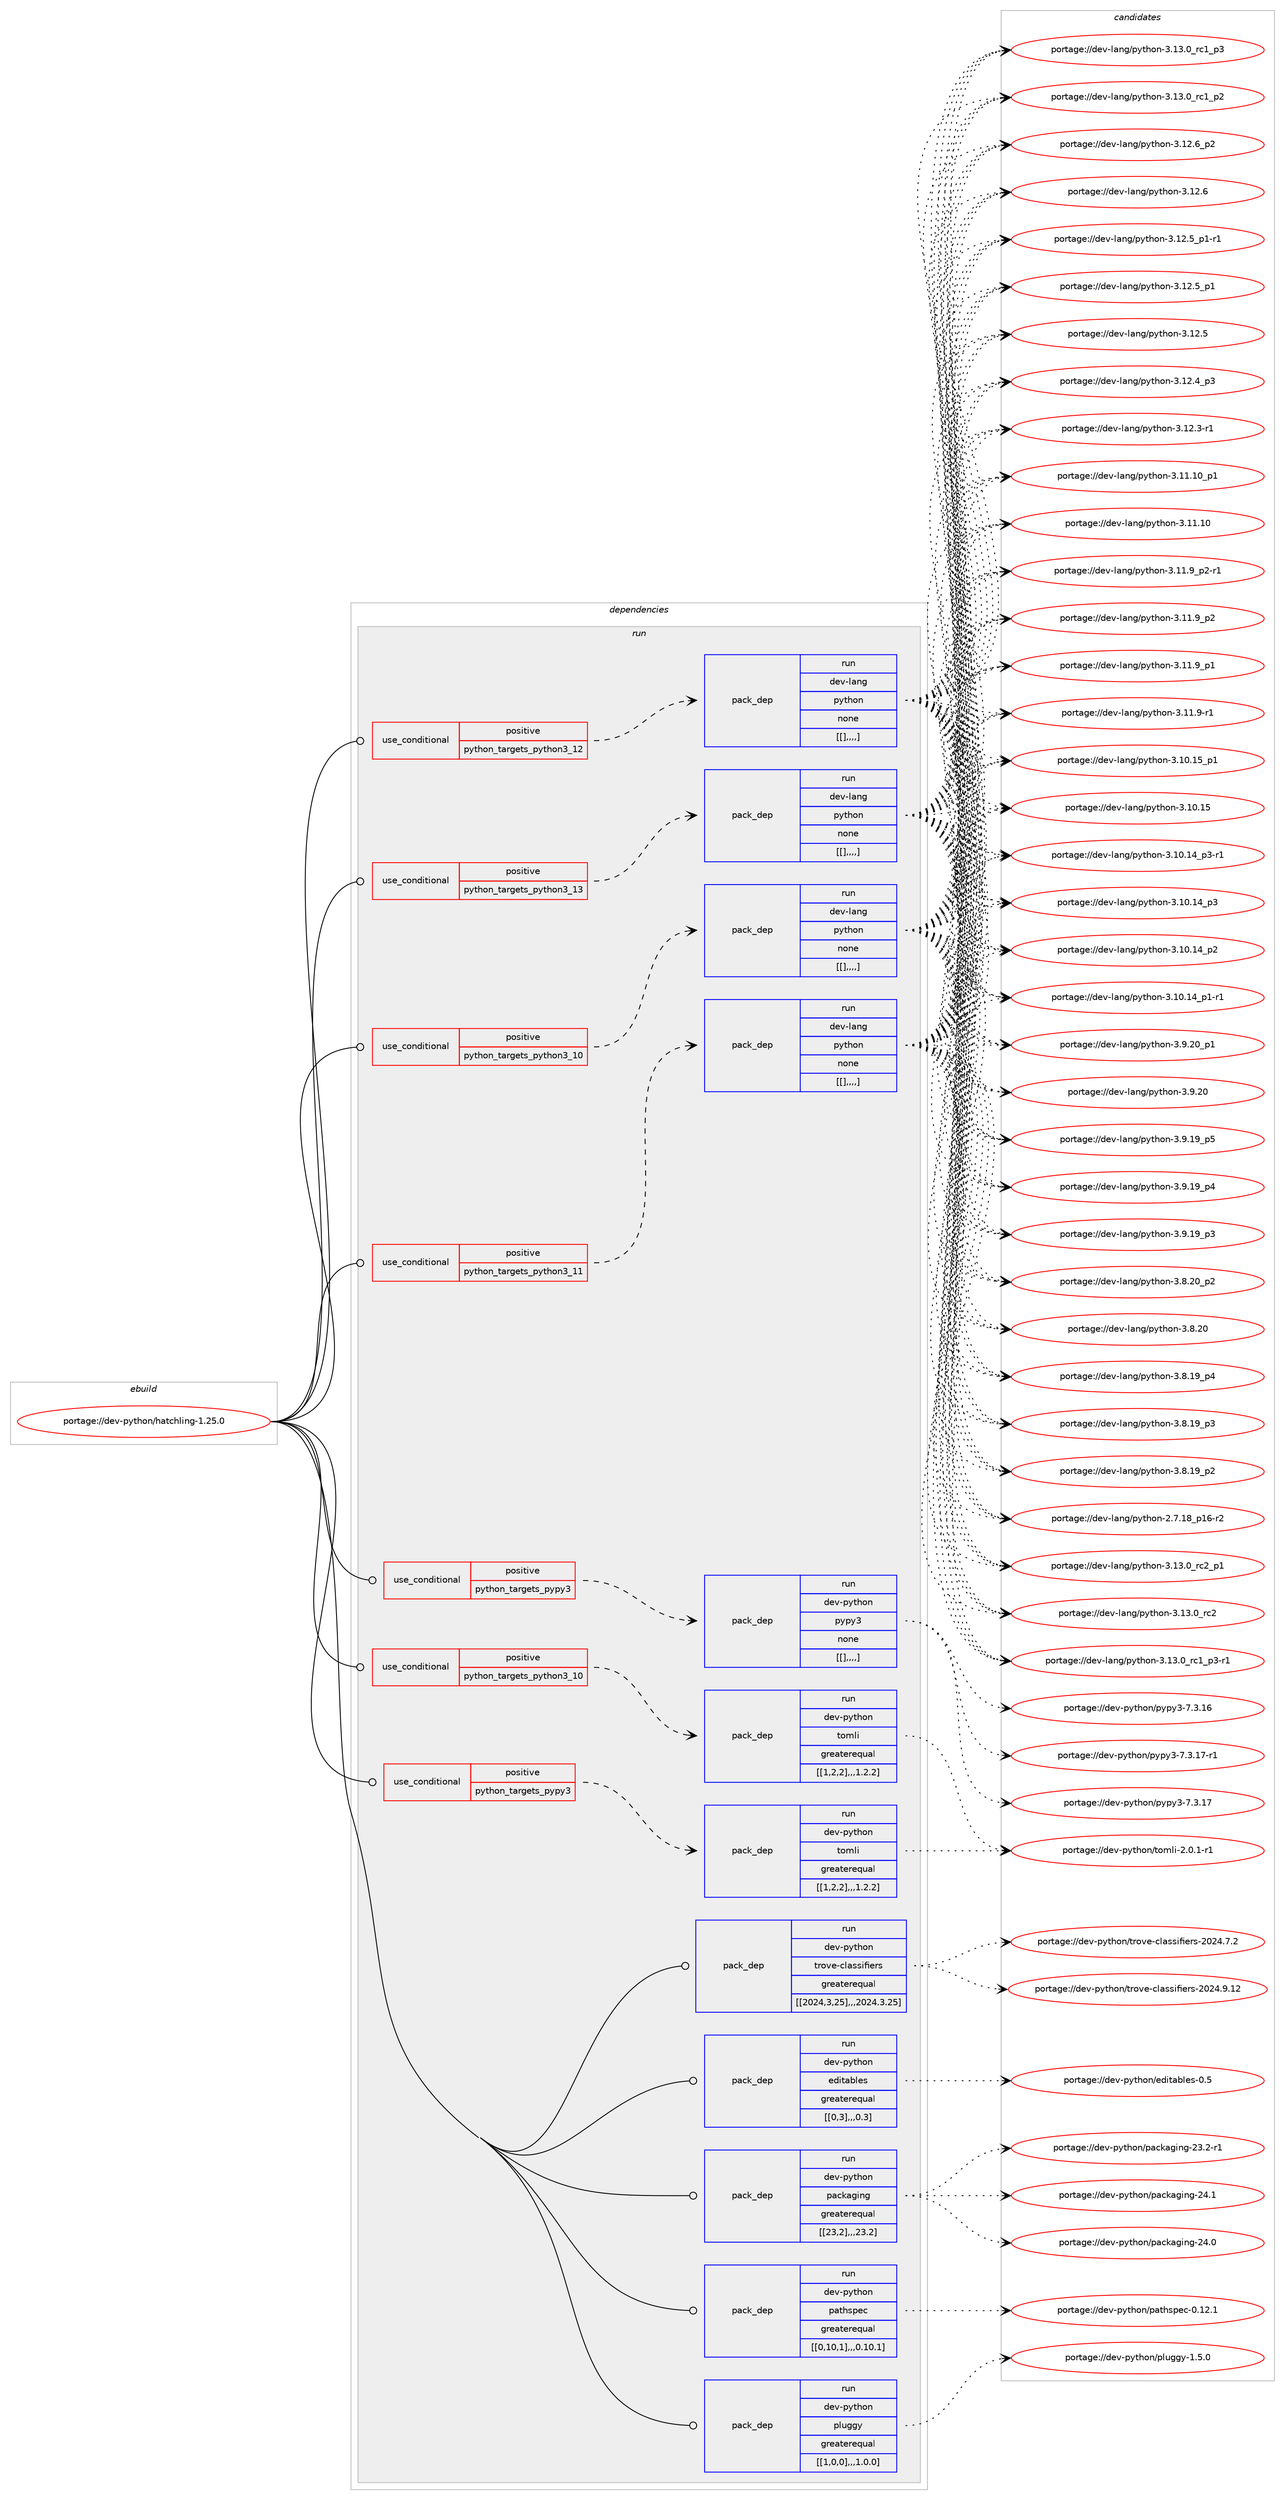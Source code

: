 digraph prolog {

# *************
# Graph options
# *************

newrank=true;
concentrate=true;
compound=true;
graph [rankdir=LR,fontname=Helvetica,fontsize=10,ranksep=1.5];#, ranksep=2.5, nodesep=0.2];
edge  [arrowhead=vee];
node  [fontname=Helvetica,fontsize=10];

# **********
# The ebuild
# **********

subgraph cluster_leftcol {
color=gray;
label=<<i>ebuild</i>>;
id [label="portage://dev-python/hatchling-1.25.0", color=red, width=4, href="../dev-python/hatchling-1.25.0.svg"];
}

# ****************
# The dependencies
# ****************

subgraph cluster_midcol {
color=gray;
label=<<i>dependencies</i>>;
subgraph cluster_compile {
fillcolor="#eeeeee";
style=filled;
label=<<i>compile</i>>;
}
subgraph cluster_compileandrun {
fillcolor="#eeeeee";
style=filled;
label=<<i>compile and run</i>>;
}
subgraph cluster_run {
fillcolor="#eeeeee";
style=filled;
label=<<i>run</i>>;
subgraph cond34421 {
dependency149281 [label=<<TABLE BORDER="0" CELLBORDER="1" CELLSPACING="0" CELLPADDING="4"><TR><TD ROWSPAN="3" CELLPADDING="10">use_conditional</TD></TR><TR><TD>positive</TD></TR><TR><TD>python_targets_pypy3</TD></TR></TABLE>>, shape=none, color=red];
subgraph pack113646 {
dependency149282 [label=<<TABLE BORDER="0" CELLBORDER="1" CELLSPACING="0" CELLPADDING="4" WIDTH="220"><TR><TD ROWSPAN="6" CELLPADDING="30">pack_dep</TD></TR><TR><TD WIDTH="110">run</TD></TR><TR><TD>dev-python</TD></TR><TR><TD>pypy3</TD></TR><TR><TD>none</TD></TR><TR><TD>[[],,,,]</TD></TR></TABLE>>, shape=none, color=blue];
}
dependency149281:e -> dependency149282:w [weight=20,style="dashed",arrowhead="vee"];
}
id:e -> dependency149281:w [weight=20,style="solid",arrowhead="odot"];
subgraph cond34422 {
dependency149283 [label=<<TABLE BORDER="0" CELLBORDER="1" CELLSPACING="0" CELLPADDING="4"><TR><TD ROWSPAN="3" CELLPADDING="10">use_conditional</TD></TR><TR><TD>positive</TD></TR><TR><TD>python_targets_pypy3</TD></TR></TABLE>>, shape=none, color=red];
subgraph pack113647 {
dependency149284 [label=<<TABLE BORDER="0" CELLBORDER="1" CELLSPACING="0" CELLPADDING="4" WIDTH="220"><TR><TD ROWSPAN="6" CELLPADDING="30">pack_dep</TD></TR><TR><TD WIDTH="110">run</TD></TR><TR><TD>dev-python</TD></TR><TR><TD>tomli</TD></TR><TR><TD>greaterequal</TD></TR><TR><TD>[[1,2,2],,,1.2.2]</TD></TR></TABLE>>, shape=none, color=blue];
}
dependency149283:e -> dependency149284:w [weight=20,style="dashed",arrowhead="vee"];
}
id:e -> dependency149283:w [weight=20,style="solid",arrowhead="odot"];
subgraph cond34423 {
dependency149285 [label=<<TABLE BORDER="0" CELLBORDER="1" CELLSPACING="0" CELLPADDING="4"><TR><TD ROWSPAN="3" CELLPADDING="10">use_conditional</TD></TR><TR><TD>positive</TD></TR><TR><TD>python_targets_python3_10</TD></TR></TABLE>>, shape=none, color=red];
subgraph pack113648 {
dependency149286 [label=<<TABLE BORDER="0" CELLBORDER="1" CELLSPACING="0" CELLPADDING="4" WIDTH="220"><TR><TD ROWSPAN="6" CELLPADDING="30">pack_dep</TD></TR><TR><TD WIDTH="110">run</TD></TR><TR><TD>dev-lang</TD></TR><TR><TD>python</TD></TR><TR><TD>none</TD></TR><TR><TD>[[],,,,]</TD></TR></TABLE>>, shape=none, color=blue];
}
dependency149285:e -> dependency149286:w [weight=20,style="dashed",arrowhead="vee"];
}
id:e -> dependency149285:w [weight=20,style="solid",arrowhead="odot"];
subgraph cond34424 {
dependency149287 [label=<<TABLE BORDER="0" CELLBORDER="1" CELLSPACING="0" CELLPADDING="4"><TR><TD ROWSPAN="3" CELLPADDING="10">use_conditional</TD></TR><TR><TD>positive</TD></TR><TR><TD>python_targets_python3_10</TD></TR></TABLE>>, shape=none, color=red];
subgraph pack113649 {
dependency149288 [label=<<TABLE BORDER="0" CELLBORDER="1" CELLSPACING="0" CELLPADDING="4" WIDTH="220"><TR><TD ROWSPAN="6" CELLPADDING="30">pack_dep</TD></TR><TR><TD WIDTH="110">run</TD></TR><TR><TD>dev-python</TD></TR><TR><TD>tomli</TD></TR><TR><TD>greaterequal</TD></TR><TR><TD>[[1,2,2],,,1.2.2]</TD></TR></TABLE>>, shape=none, color=blue];
}
dependency149287:e -> dependency149288:w [weight=20,style="dashed",arrowhead="vee"];
}
id:e -> dependency149287:w [weight=20,style="solid",arrowhead="odot"];
subgraph cond34425 {
dependency149289 [label=<<TABLE BORDER="0" CELLBORDER="1" CELLSPACING="0" CELLPADDING="4"><TR><TD ROWSPAN="3" CELLPADDING="10">use_conditional</TD></TR><TR><TD>positive</TD></TR><TR><TD>python_targets_python3_11</TD></TR></TABLE>>, shape=none, color=red];
subgraph pack113650 {
dependency149290 [label=<<TABLE BORDER="0" CELLBORDER="1" CELLSPACING="0" CELLPADDING="4" WIDTH="220"><TR><TD ROWSPAN="6" CELLPADDING="30">pack_dep</TD></TR><TR><TD WIDTH="110">run</TD></TR><TR><TD>dev-lang</TD></TR><TR><TD>python</TD></TR><TR><TD>none</TD></TR><TR><TD>[[],,,,]</TD></TR></TABLE>>, shape=none, color=blue];
}
dependency149289:e -> dependency149290:w [weight=20,style="dashed",arrowhead="vee"];
}
id:e -> dependency149289:w [weight=20,style="solid",arrowhead="odot"];
subgraph cond34426 {
dependency149291 [label=<<TABLE BORDER="0" CELLBORDER="1" CELLSPACING="0" CELLPADDING="4"><TR><TD ROWSPAN="3" CELLPADDING="10">use_conditional</TD></TR><TR><TD>positive</TD></TR><TR><TD>python_targets_python3_12</TD></TR></TABLE>>, shape=none, color=red];
subgraph pack113651 {
dependency149292 [label=<<TABLE BORDER="0" CELLBORDER="1" CELLSPACING="0" CELLPADDING="4" WIDTH="220"><TR><TD ROWSPAN="6" CELLPADDING="30">pack_dep</TD></TR><TR><TD WIDTH="110">run</TD></TR><TR><TD>dev-lang</TD></TR><TR><TD>python</TD></TR><TR><TD>none</TD></TR><TR><TD>[[],,,,]</TD></TR></TABLE>>, shape=none, color=blue];
}
dependency149291:e -> dependency149292:w [weight=20,style="dashed",arrowhead="vee"];
}
id:e -> dependency149291:w [weight=20,style="solid",arrowhead="odot"];
subgraph cond34427 {
dependency149293 [label=<<TABLE BORDER="0" CELLBORDER="1" CELLSPACING="0" CELLPADDING="4"><TR><TD ROWSPAN="3" CELLPADDING="10">use_conditional</TD></TR><TR><TD>positive</TD></TR><TR><TD>python_targets_python3_13</TD></TR></TABLE>>, shape=none, color=red];
subgraph pack113652 {
dependency149294 [label=<<TABLE BORDER="0" CELLBORDER="1" CELLSPACING="0" CELLPADDING="4" WIDTH="220"><TR><TD ROWSPAN="6" CELLPADDING="30">pack_dep</TD></TR><TR><TD WIDTH="110">run</TD></TR><TR><TD>dev-lang</TD></TR><TR><TD>python</TD></TR><TR><TD>none</TD></TR><TR><TD>[[],,,,]</TD></TR></TABLE>>, shape=none, color=blue];
}
dependency149293:e -> dependency149294:w [weight=20,style="dashed",arrowhead="vee"];
}
id:e -> dependency149293:w [weight=20,style="solid",arrowhead="odot"];
subgraph pack113653 {
dependency149295 [label=<<TABLE BORDER="0" CELLBORDER="1" CELLSPACING="0" CELLPADDING="4" WIDTH="220"><TR><TD ROWSPAN="6" CELLPADDING="30">pack_dep</TD></TR><TR><TD WIDTH="110">run</TD></TR><TR><TD>dev-python</TD></TR><TR><TD>editables</TD></TR><TR><TD>greaterequal</TD></TR><TR><TD>[[0,3],,,0.3]</TD></TR></TABLE>>, shape=none, color=blue];
}
id:e -> dependency149295:w [weight=20,style="solid",arrowhead="odot"];
subgraph pack113654 {
dependency149296 [label=<<TABLE BORDER="0" CELLBORDER="1" CELLSPACING="0" CELLPADDING="4" WIDTH="220"><TR><TD ROWSPAN="6" CELLPADDING="30">pack_dep</TD></TR><TR><TD WIDTH="110">run</TD></TR><TR><TD>dev-python</TD></TR><TR><TD>packaging</TD></TR><TR><TD>greaterequal</TD></TR><TR><TD>[[23,2],,,23.2]</TD></TR></TABLE>>, shape=none, color=blue];
}
id:e -> dependency149296:w [weight=20,style="solid",arrowhead="odot"];
subgraph pack113655 {
dependency149297 [label=<<TABLE BORDER="0" CELLBORDER="1" CELLSPACING="0" CELLPADDING="4" WIDTH="220"><TR><TD ROWSPAN="6" CELLPADDING="30">pack_dep</TD></TR><TR><TD WIDTH="110">run</TD></TR><TR><TD>dev-python</TD></TR><TR><TD>pathspec</TD></TR><TR><TD>greaterequal</TD></TR><TR><TD>[[0,10,1],,,0.10.1]</TD></TR></TABLE>>, shape=none, color=blue];
}
id:e -> dependency149297:w [weight=20,style="solid",arrowhead="odot"];
subgraph pack113656 {
dependency149298 [label=<<TABLE BORDER="0" CELLBORDER="1" CELLSPACING="0" CELLPADDING="4" WIDTH="220"><TR><TD ROWSPAN="6" CELLPADDING="30">pack_dep</TD></TR><TR><TD WIDTH="110">run</TD></TR><TR><TD>dev-python</TD></TR><TR><TD>pluggy</TD></TR><TR><TD>greaterequal</TD></TR><TR><TD>[[1,0,0],,,1.0.0]</TD></TR></TABLE>>, shape=none, color=blue];
}
id:e -> dependency149298:w [weight=20,style="solid",arrowhead="odot"];
subgraph pack113657 {
dependency149299 [label=<<TABLE BORDER="0" CELLBORDER="1" CELLSPACING="0" CELLPADDING="4" WIDTH="220"><TR><TD ROWSPAN="6" CELLPADDING="30">pack_dep</TD></TR><TR><TD WIDTH="110">run</TD></TR><TR><TD>dev-python</TD></TR><TR><TD>trove-classifiers</TD></TR><TR><TD>greaterequal</TD></TR><TR><TD>[[2024,3,25],,,2024.3.25]</TD></TR></TABLE>>, shape=none, color=blue];
}
id:e -> dependency149299:w [weight=20,style="solid",arrowhead="odot"];
}
}

# **************
# The candidates
# **************

subgraph cluster_choices {
rank=same;
color=gray;
label=<<i>candidates</i>>;

subgraph choice113646 {
color=black;
nodesep=1;
choice100101118451121211161041111104711212111212151455546514649554511449 [label="portage://dev-python/pypy3-7.3.17-r1", color=red, width=4,href="../dev-python/pypy3-7.3.17-r1.svg"];
choice10010111845112121116104111110471121211121215145554651464955 [label="portage://dev-python/pypy3-7.3.17", color=red, width=4,href="../dev-python/pypy3-7.3.17.svg"];
choice10010111845112121116104111110471121211121215145554651464954 [label="portage://dev-python/pypy3-7.3.16", color=red, width=4,href="../dev-python/pypy3-7.3.16.svg"];
dependency149282:e -> choice100101118451121211161041111104711212111212151455546514649554511449:w [style=dotted,weight="100"];
dependency149282:e -> choice10010111845112121116104111110471121211121215145554651464955:w [style=dotted,weight="100"];
dependency149282:e -> choice10010111845112121116104111110471121211121215145554651464954:w [style=dotted,weight="100"];
}
subgraph choice113647 {
color=black;
nodesep=1;
choice10010111845112121116104111110471161111091081054550464846494511449 [label="portage://dev-python/tomli-2.0.1-r1", color=red, width=4,href="../dev-python/tomli-2.0.1-r1.svg"];
dependency149284:e -> choice10010111845112121116104111110471161111091081054550464846494511449:w [style=dotted,weight="100"];
}
subgraph choice113648 {
color=black;
nodesep=1;
choice100101118451089711010347112121116104111110455146495146489511499509511249 [label="portage://dev-lang/python-3.13.0_rc2_p1", color=red, width=4,href="../dev-lang/python-3.13.0_rc2_p1.svg"];
choice10010111845108971101034711212111610411111045514649514648951149950 [label="portage://dev-lang/python-3.13.0_rc2", color=red, width=4,href="../dev-lang/python-3.13.0_rc2.svg"];
choice1001011184510897110103471121211161041111104551464951464895114994995112514511449 [label="portage://dev-lang/python-3.13.0_rc1_p3-r1", color=red, width=4,href="../dev-lang/python-3.13.0_rc1_p3-r1.svg"];
choice100101118451089711010347112121116104111110455146495146489511499499511251 [label="portage://dev-lang/python-3.13.0_rc1_p3", color=red, width=4,href="../dev-lang/python-3.13.0_rc1_p3.svg"];
choice100101118451089711010347112121116104111110455146495146489511499499511250 [label="portage://dev-lang/python-3.13.0_rc1_p2", color=red, width=4,href="../dev-lang/python-3.13.0_rc1_p2.svg"];
choice100101118451089711010347112121116104111110455146495046549511250 [label="portage://dev-lang/python-3.12.6_p2", color=red, width=4,href="../dev-lang/python-3.12.6_p2.svg"];
choice10010111845108971101034711212111610411111045514649504654 [label="portage://dev-lang/python-3.12.6", color=red, width=4,href="../dev-lang/python-3.12.6.svg"];
choice1001011184510897110103471121211161041111104551464950465395112494511449 [label="portage://dev-lang/python-3.12.5_p1-r1", color=red, width=4,href="../dev-lang/python-3.12.5_p1-r1.svg"];
choice100101118451089711010347112121116104111110455146495046539511249 [label="portage://dev-lang/python-3.12.5_p1", color=red, width=4,href="../dev-lang/python-3.12.5_p1.svg"];
choice10010111845108971101034711212111610411111045514649504653 [label="portage://dev-lang/python-3.12.5", color=red, width=4,href="../dev-lang/python-3.12.5.svg"];
choice100101118451089711010347112121116104111110455146495046529511251 [label="portage://dev-lang/python-3.12.4_p3", color=red, width=4,href="../dev-lang/python-3.12.4_p3.svg"];
choice100101118451089711010347112121116104111110455146495046514511449 [label="portage://dev-lang/python-3.12.3-r1", color=red, width=4,href="../dev-lang/python-3.12.3-r1.svg"];
choice10010111845108971101034711212111610411111045514649494649489511249 [label="portage://dev-lang/python-3.11.10_p1", color=red, width=4,href="../dev-lang/python-3.11.10_p1.svg"];
choice1001011184510897110103471121211161041111104551464949464948 [label="portage://dev-lang/python-3.11.10", color=red, width=4,href="../dev-lang/python-3.11.10.svg"];
choice1001011184510897110103471121211161041111104551464949465795112504511449 [label="portage://dev-lang/python-3.11.9_p2-r1", color=red, width=4,href="../dev-lang/python-3.11.9_p2-r1.svg"];
choice100101118451089711010347112121116104111110455146494946579511250 [label="portage://dev-lang/python-3.11.9_p2", color=red, width=4,href="../dev-lang/python-3.11.9_p2.svg"];
choice100101118451089711010347112121116104111110455146494946579511249 [label="portage://dev-lang/python-3.11.9_p1", color=red, width=4,href="../dev-lang/python-3.11.9_p1.svg"];
choice100101118451089711010347112121116104111110455146494946574511449 [label="portage://dev-lang/python-3.11.9-r1", color=red, width=4,href="../dev-lang/python-3.11.9-r1.svg"];
choice10010111845108971101034711212111610411111045514649484649539511249 [label="portage://dev-lang/python-3.10.15_p1", color=red, width=4,href="../dev-lang/python-3.10.15_p1.svg"];
choice1001011184510897110103471121211161041111104551464948464953 [label="portage://dev-lang/python-3.10.15", color=red, width=4,href="../dev-lang/python-3.10.15.svg"];
choice100101118451089711010347112121116104111110455146494846495295112514511449 [label="portage://dev-lang/python-3.10.14_p3-r1", color=red, width=4,href="../dev-lang/python-3.10.14_p3-r1.svg"];
choice10010111845108971101034711212111610411111045514649484649529511251 [label="portage://dev-lang/python-3.10.14_p3", color=red, width=4,href="../dev-lang/python-3.10.14_p3.svg"];
choice10010111845108971101034711212111610411111045514649484649529511250 [label="portage://dev-lang/python-3.10.14_p2", color=red, width=4,href="../dev-lang/python-3.10.14_p2.svg"];
choice100101118451089711010347112121116104111110455146494846495295112494511449 [label="portage://dev-lang/python-3.10.14_p1-r1", color=red, width=4,href="../dev-lang/python-3.10.14_p1-r1.svg"];
choice100101118451089711010347112121116104111110455146574650489511249 [label="portage://dev-lang/python-3.9.20_p1", color=red, width=4,href="../dev-lang/python-3.9.20_p1.svg"];
choice10010111845108971101034711212111610411111045514657465048 [label="portage://dev-lang/python-3.9.20", color=red, width=4,href="../dev-lang/python-3.9.20.svg"];
choice100101118451089711010347112121116104111110455146574649579511253 [label="portage://dev-lang/python-3.9.19_p5", color=red, width=4,href="../dev-lang/python-3.9.19_p5.svg"];
choice100101118451089711010347112121116104111110455146574649579511252 [label="portage://dev-lang/python-3.9.19_p4", color=red, width=4,href="../dev-lang/python-3.9.19_p4.svg"];
choice100101118451089711010347112121116104111110455146574649579511251 [label="portage://dev-lang/python-3.9.19_p3", color=red, width=4,href="../dev-lang/python-3.9.19_p3.svg"];
choice100101118451089711010347112121116104111110455146564650489511250 [label="portage://dev-lang/python-3.8.20_p2", color=red, width=4,href="../dev-lang/python-3.8.20_p2.svg"];
choice10010111845108971101034711212111610411111045514656465048 [label="portage://dev-lang/python-3.8.20", color=red, width=4,href="../dev-lang/python-3.8.20.svg"];
choice100101118451089711010347112121116104111110455146564649579511252 [label="portage://dev-lang/python-3.8.19_p4", color=red, width=4,href="../dev-lang/python-3.8.19_p4.svg"];
choice100101118451089711010347112121116104111110455146564649579511251 [label="portage://dev-lang/python-3.8.19_p3", color=red, width=4,href="../dev-lang/python-3.8.19_p3.svg"];
choice100101118451089711010347112121116104111110455146564649579511250 [label="portage://dev-lang/python-3.8.19_p2", color=red, width=4,href="../dev-lang/python-3.8.19_p2.svg"];
choice100101118451089711010347112121116104111110455046554649569511249544511450 [label="portage://dev-lang/python-2.7.18_p16-r2", color=red, width=4,href="../dev-lang/python-2.7.18_p16-r2.svg"];
dependency149286:e -> choice100101118451089711010347112121116104111110455146495146489511499509511249:w [style=dotted,weight="100"];
dependency149286:e -> choice10010111845108971101034711212111610411111045514649514648951149950:w [style=dotted,weight="100"];
dependency149286:e -> choice1001011184510897110103471121211161041111104551464951464895114994995112514511449:w [style=dotted,weight="100"];
dependency149286:e -> choice100101118451089711010347112121116104111110455146495146489511499499511251:w [style=dotted,weight="100"];
dependency149286:e -> choice100101118451089711010347112121116104111110455146495146489511499499511250:w [style=dotted,weight="100"];
dependency149286:e -> choice100101118451089711010347112121116104111110455146495046549511250:w [style=dotted,weight="100"];
dependency149286:e -> choice10010111845108971101034711212111610411111045514649504654:w [style=dotted,weight="100"];
dependency149286:e -> choice1001011184510897110103471121211161041111104551464950465395112494511449:w [style=dotted,weight="100"];
dependency149286:e -> choice100101118451089711010347112121116104111110455146495046539511249:w [style=dotted,weight="100"];
dependency149286:e -> choice10010111845108971101034711212111610411111045514649504653:w [style=dotted,weight="100"];
dependency149286:e -> choice100101118451089711010347112121116104111110455146495046529511251:w [style=dotted,weight="100"];
dependency149286:e -> choice100101118451089711010347112121116104111110455146495046514511449:w [style=dotted,weight="100"];
dependency149286:e -> choice10010111845108971101034711212111610411111045514649494649489511249:w [style=dotted,weight="100"];
dependency149286:e -> choice1001011184510897110103471121211161041111104551464949464948:w [style=dotted,weight="100"];
dependency149286:e -> choice1001011184510897110103471121211161041111104551464949465795112504511449:w [style=dotted,weight="100"];
dependency149286:e -> choice100101118451089711010347112121116104111110455146494946579511250:w [style=dotted,weight="100"];
dependency149286:e -> choice100101118451089711010347112121116104111110455146494946579511249:w [style=dotted,weight="100"];
dependency149286:e -> choice100101118451089711010347112121116104111110455146494946574511449:w [style=dotted,weight="100"];
dependency149286:e -> choice10010111845108971101034711212111610411111045514649484649539511249:w [style=dotted,weight="100"];
dependency149286:e -> choice1001011184510897110103471121211161041111104551464948464953:w [style=dotted,weight="100"];
dependency149286:e -> choice100101118451089711010347112121116104111110455146494846495295112514511449:w [style=dotted,weight="100"];
dependency149286:e -> choice10010111845108971101034711212111610411111045514649484649529511251:w [style=dotted,weight="100"];
dependency149286:e -> choice10010111845108971101034711212111610411111045514649484649529511250:w [style=dotted,weight="100"];
dependency149286:e -> choice100101118451089711010347112121116104111110455146494846495295112494511449:w [style=dotted,weight="100"];
dependency149286:e -> choice100101118451089711010347112121116104111110455146574650489511249:w [style=dotted,weight="100"];
dependency149286:e -> choice10010111845108971101034711212111610411111045514657465048:w [style=dotted,weight="100"];
dependency149286:e -> choice100101118451089711010347112121116104111110455146574649579511253:w [style=dotted,weight="100"];
dependency149286:e -> choice100101118451089711010347112121116104111110455146574649579511252:w [style=dotted,weight="100"];
dependency149286:e -> choice100101118451089711010347112121116104111110455146574649579511251:w [style=dotted,weight="100"];
dependency149286:e -> choice100101118451089711010347112121116104111110455146564650489511250:w [style=dotted,weight="100"];
dependency149286:e -> choice10010111845108971101034711212111610411111045514656465048:w [style=dotted,weight="100"];
dependency149286:e -> choice100101118451089711010347112121116104111110455146564649579511252:w [style=dotted,weight="100"];
dependency149286:e -> choice100101118451089711010347112121116104111110455146564649579511251:w [style=dotted,weight="100"];
dependency149286:e -> choice100101118451089711010347112121116104111110455146564649579511250:w [style=dotted,weight="100"];
dependency149286:e -> choice100101118451089711010347112121116104111110455046554649569511249544511450:w [style=dotted,weight="100"];
}
subgraph choice113649 {
color=black;
nodesep=1;
choice10010111845112121116104111110471161111091081054550464846494511449 [label="portage://dev-python/tomli-2.0.1-r1", color=red, width=4,href="../dev-python/tomli-2.0.1-r1.svg"];
dependency149288:e -> choice10010111845112121116104111110471161111091081054550464846494511449:w [style=dotted,weight="100"];
}
subgraph choice113650 {
color=black;
nodesep=1;
choice100101118451089711010347112121116104111110455146495146489511499509511249 [label="portage://dev-lang/python-3.13.0_rc2_p1", color=red, width=4,href="../dev-lang/python-3.13.0_rc2_p1.svg"];
choice10010111845108971101034711212111610411111045514649514648951149950 [label="portage://dev-lang/python-3.13.0_rc2", color=red, width=4,href="../dev-lang/python-3.13.0_rc2.svg"];
choice1001011184510897110103471121211161041111104551464951464895114994995112514511449 [label="portage://dev-lang/python-3.13.0_rc1_p3-r1", color=red, width=4,href="../dev-lang/python-3.13.0_rc1_p3-r1.svg"];
choice100101118451089711010347112121116104111110455146495146489511499499511251 [label="portage://dev-lang/python-3.13.0_rc1_p3", color=red, width=4,href="../dev-lang/python-3.13.0_rc1_p3.svg"];
choice100101118451089711010347112121116104111110455146495146489511499499511250 [label="portage://dev-lang/python-3.13.0_rc1_p2", color=red, width=4,href="../dev-lang/python-3.13.0_rc1_p2.svg"];
choice100101118451089711010347112121116104111110455146495046549511250 [label="portage://dev-lang/python-3.12.6_p2", color=red, width=4,href="../dev-lang/python-3.12.6_p2.svg"];
choice10010111845108971101034711212111610411111045514649504654 [label="portage://dev-lang/python-3.12.6", color=red, width=4,href="../dev-lang/python-3.12.6.svg"];
choice1001011184510897110103471121211161041111104551464950465395112494511449 [label="portage://dev-lang/python-3.12.5_p1-r1", color=red, width=4,href="../dev-lang/python-3.12.5_p1-r1.svg"];
choice100101118451089711010347112121116104111110455146495046539511249 [label="portage://dev-lang/python-3.12.5_p1", color=red, width=4,href="../dev-lang/python-3.12.5_p1.svg"];
choice10010111845108971101034711212111610411111045514649504653 [label="portage://dev-lang/python-3.12.5", color=red, width=4,href="../dev-lang/python-3.12.5.svg"];
choice100101118451089711010347112121116104111110455146495046529511251 [label="portage://dev-lang/python-3.12.4_p3", color=red, width=4,href="../dev-lang/python-3.12.4_p3.svg"];
choice100101118451089711010347112121116104111110455146495046514511449 [label="portage://dev-lang/python-3.12.3-r1", color=red, width=4,href="../dev-lang/python-3.12.3-r1.svg"];
choice10010111845108971101034711212111610411111045514649494649489511249 [label="portage://dev-lang/python-3.11.10_p1", color=red, width=4,href="../dev-lang/python-3.11.10_p1.svg"];
choice1001011184510897110103471121211161041111104551464949464948 [label="portage://dev-lang/python-3.11.10", color=red, width=4,href="../dev-lang/python-3.11.10.svg"];
choice1001011184510897110103471121211161041111104551464949465795112504511449 [label="portage://dev-lang/python-3.11.9_p2-r1", color=red, width=4,href="../dev-lang/python-3.11.9_p2-r1.svg"];
choice100101118451089711010347112121116104111110455146494946579511250 [label="portage://dev-lang/python-3.11.9_p2", color=red, width=4,href="../dev-lang/python-3.11.9_p2.svg"];
choice100101118451089711010347112121116104111110455146494946579511249 [label="portage://dev-lang/python-3.11.9_p1", color=red, width=4,href="../dev-lang/python-3.11.9_p1.svg"];
choice100101118451089711010347112121116104111110455146494946574511449 [label="portage://dev-lang/python-3.11.9-r1", color=red, width=4,href="../dev-lang/python-3.11.9-r1.svg"];
choice10010111845108971101034711212111610411111045514649484649539511249 [label="portage://dev-lang/python-3.10.15_p1", color=red, width=4,href="../dev-lang/python-3.10.15_p1.svg"];
choice1001011184510897110103471121211161041111104551464948464953 [label="portage://dev-lang/python-3.10.15", color=red, width=4,href="../dev-lang/python-3.10.15.svg"];
choice100101118451089711010347112121116104111110455146494846495295112514511449 [label="portage://dev-lang/python-3.10.14_p3-r1", color=red, width=4,href="../dev-lang/python-3.10.14_p3-r1.svg"];
choice10010111845108971101034711212111610411111045514649484649529511251 [label="portage://dev-lang/python-3.10.14_p3", color=red, width=4,href="../dev-lang/python-3.10.14_p3.svg"];
choice10010111845108971101034711212111610411111045514649484649529511250 [label="portage://dev-lang/python-3.10.14_p2", color=red, width=4,href="../dev-lang/python-3.10.14_p2.svg"];
choice100101118451089711010347112121116104111110455146494846495295112494511449 [label="portage://dev-lang/python-3.10.14_p1-r1", color=red, width=4,href="../dev-lang/python-3.10.14_p1-r1.svg"];
choice100101118451089711010347112121116104111110455146574650489511249 [label="portage://dev-lang/python-3.9.20_p1", color=red, width=4,href="../dev-lang/python-3.9.20_p1.svg"];
choice10010111845108971101034711212111610411111045514657465048 [label="portage://dev-lang/python-3.9.20", color=red, width=4,href="../dev-lang/python-3.9.20.svg"];
choice100101118451089711010347112121116104111110455146574649579511253 [label="portage://dev-lang/python-3.9.19_p5", color=red, width=4,href="../dev-lang/python-3.9.19_p5.svg"];
choice100101118451089711010347112121116104111110455146574649579511252 [label="portage://dev-lang/python-3.9.19_p4", color=red, width=4,href="../dev-lang/python-3.9.19_p4.svg"];
choice100101118451089711010347112121116104111110455146574649579511251 [label="portage://dev-lang/python-3.9.19_p3", color=red, width=4,href="../dev-lang/python-3.9.19_p3.svg"];
choice100101118451089711010347112121116104111110455146564650489511250 [label="portage://dev-lang/python-3.8.20_p2", color=red, width=4,href="../dev-lang/python-3.8.20_p2.svg"];
choice10010111845108971101034711212111610411111045514656465048 [label="portage://dev-lang/python-3.8.20", color=red, width=4,href="../dev-lang/python-3.8.20.svg"];
choice100101118451089711010347112121116104111110455146564649579511252 [label="portage://dev-lang/python-3.8.19_p4", color=red, width=4,href="../dev-lang/python-3.8.19_p4.svg"];
choice100101118451089711010347112121116104111110455146564649579511251 [label="portage://dev-lang/python-3.8.19_p3", color=red, width=4,href="../dev-lang/python-3.8.19_p3.svg"];
choice100101118451089711010347112121116104111110455146564649579511250 [label="portage://dev-lang/python-3.8.19_p2", color=red, width=4,href="../dev-lang/python-3.8.19_p2.svg"];
choice100101118451089711010347112121116104111110455046554649569511249544511450 [label="portage://dev-lang/python-2.7.18_p16-r2", color=red, width=4,href="../dev-lang/python-2.7.18_p16-r2.svg"];
dependency149290:e -> choice100101118451089711010347112121116104111110455146495146489511499509511249:w [style=dotted,weight="100"];
dependency149290:e -> choice10010111845108971101034711212111610411111045514649514648951149950:w [style=dotted,weight="100"];
dependency149290:e -> choice1001011184510897110103471121211161041111104551464951464895114994995112514511449:w [style=dotted,weight="100"];
dependency149290:e -> choice100101118451089711010347112121116104111110455146495146489511499499511251:w [style=dotted,weight="100"];
dependency149290:e -> choice100101118451089711010347112121116104111110455146495146489511499499511250:w [style=dotted,weight="100"];
dependency149290:e -> choice100101118451089711010347112121116104111110455146495046549511250:w [style=dotted,weight="100"];
dependency149290:e -> choice10010111845108971101034711212111610411111045514649504654:w [style=dotted,weight="100"];
dependency149290:e -> choice1001011184510897110103471121211161041111104551464950465395112494511449:w [style=dotted,weight="100"];
dependency149290:e -> choice100101118451089711010347112121116104111110455146495046539511249:w [style=dotted,weight="100"];
dependency149290:e -> choice10010111845108971101034711212111610411111045514649504653:w [style=dotted,weight="100"];
dependency149290:e -> choice100101118451089711010347112121116104111110455146495046529511251:w [style=dotted,weight="100"];
dependency149290:e -> choice100101118451089711010347112121116104111110455146495046514511449:w [style=dotted,weight="100"];
dependency149290:e -> choice10010111845108971101034711212111610411111045514649494649489511249:w [style=dotted,weight="100"];
dependency149290:e -> choice1001011184510897110103471121211161041111104551464949464948:w [style=dotted,weight="100"];
dependency149290:e -> choice1001011184510897110103471121211161041111104551464949465795112504511449:w [style=dotted,weight="100"];
dependency149290:e -> choice100101118451089711010347112121116104111110455146494946579511250:w [style=dotted,weight="100"];
dependency149290:e -> choice100101118451089711010347112121116104111110455146494946579511249:w [style=dotted,weight="100"];
dependency149290:e -> choice100101118451089711010347112121116104111110455146494946574511449:w [style=dotted,weight="100"];
dependency149290:e -> choice10010111845108971101034711212111610411111045514649484649539511249:w [style=dotted,weight="100"];
dependency149290:e -> choice1001011184510897110103471121211161041111104551464948464953:w [style=dotted,weight="100"];
dependency149290:e -> choice100101118451089711010347112121116104111110455146494846495295112514511449:w [style=dotted,weight="100"];
dependency149290:e -> choice10010111845108971101034711212111610411111045514649484649529511251:w [style=dotted,weight="100"];
dependency149290:e -> choice10010111845108971101034711212111610411111045514649484649529511250:w [style=dotted,weight="100"];
dependency149290:e -> choice100101118451089711010347112121116104111110455146494846495295112494511449:w [style=dotted,weight="100"];
dependency149290:e -> choice100101118451089711010347112121116104111110455146574650489511249:w [style=dotted,weight="100"];
dependency149290:e -> choice10010111845108971101034711212111610411111045514657465048:w [style=dotted,weight="100"];
dependency149290:e -> choice100101118451089711010347112121116104111110455146574649579511253:w [style=dotted,weight="100"];
dependency149290:e -> choice100101118451089711010347112121116104111110455146574649579511252:w [style=dotted,weight="100"];
dependency149290:e -> choice100101118451089711010347112121116104111110455146574649579511251:w [style=dotted,weight="100"];
dependency149290:e -> choice100101118451089711010347112121116104111110455146564650489511250:w [style=dotted,weight="100"];
dependency149290:e -> choice10010111845108971101034711212111610411111045514656465048:w [style=dotted,weight="100"];
dependency149290:e -> choice100101118451089711010347112121116104111110455146564649579511252:w [style=dotted,weight="100"];
dependency149290:e -> choice100101118451089711010347112121116104111110455146564649579511251:w [style=dotted,weight="100"];
dependency149290:e -> choice100101118451089711010347112121116104111110455146564649579511250:w [style=dotted,weight="100"];
dependency149290:e -> choice100101118451089711010347112121116104111110455046554649569511249544511450:w [style=dotted,weight="100"];
}
subgraph choice113651 {
color=black;
nodesep=1;
choice100101118451089711010347112121116104111110455146495146489511499509511249 [label="portage://dev-lang/python-3.13.0_rc2_p1", color=red, width=4,href="../dev-lang/python-3.13.0_rc2_p1.svg"];
choice10010111845108971101034711212111610411111045514649514648951149950 [label="portage://dev-lang/python-3.13.0_rc2", color=red, width=4,href="../dev-lang/python-3.13.0_rc2.svg"];
choice1001011184510897110103471121211161041111104551464951464895114994995112514511449 [label="portage://dev-lang/python-3.13.0_rc1_p3-r1", color=red, width=4,href="../dev-lang/python-3.13.0_rc1_p3-r1.svg"];
choice100101118451089711010347112121116104111110455146495146489511499499511251 [label="portage://dev-lang/python-3.13.0_rc1_p3", color=red, width=4,href="../dev-lang/python-3.13.0_rc1_p3.svg"];
choice100101118451089711010347112121116104111110455146495146489511499499511250 [label="portage://dev-lang/python-3.13.0_rc1_p2", color=red, width=4,href="../dev-lang/python-3.13.0_rc1_p2.svg"];
choice100101118451089711010347112121116104111110455146495046549511250 [label="portage://dev-lang/python-3.12.6_p2", color=red, width=4,href="../dev-lang/python-3.12.6_p2.svg"];
choice10010111845108971101034711212111610411111045514649504654 [label="portage://dev-lang/python-3.12.6", color=red, width=4,href="../dev-lang/python-3.12.6.svg"];
choice1001011184510897110103471121211161041111104551464950465395112494511449 [label="portage://dev-lang/python-3.12.5_p1-r1", color=red, width=4,href="../dev-lang/python-3.12.5_p1-r1.svg"];
choice100101118451089711010347112121116104111110455146495046539511249 [label="portage://dev-lang/python-3.12.5_p1", color=red, width=4,href="../dev-lang/python-3.12.5_p1.svg"];
choice10010111845108971101034711212111610411111045514649504653 [label="portage://dev-lang/python-3.12.5", color=red, width=4,href="../dev-lang/python-3.12.5.svg"];
choice100101118451089711010347112121116104111110455146495046529511251 [label="portage://dev-lang/python-3.12.4_p3", color=red, width=4,href="../dev-lang/python-3.12.4_p3.svg"];
choice100101118451089711010347112121116104111110455146495046514511449 [label="portage://dev-lang/python-3.12.3-r1", color=red, width=4,href="../dev-lang/python-3.12.3-r1.svg"];
choice10010111845108971101034711212111610411111045514649494649489511249 [label="portage://dev-lang/python-3.11.10_p1", color=red, width=4,href="../dev-lang/python-3.11.10_p1.svg"];
choice1001011184510897110103471121211161041111104551464949464948 [label="portage://dev-lang/python-3.11.10", color=red, width=4,href="../dev-lang/python-3.11.10.svg"];
choice1001011184510897110103471121211161041111104551464949465795112504511449 [label="portage://dev-lang/python-3.11.9_p2-r1", color=red, width=4,href="../dev-lang/python-3.11.9_p2-r1.svg"];
choice100101118451089711010347112121116104111110455146494946579511250 [label="portage://dev-lang/python-3.11.9_p2", color=red, width=4,href="../dev-lang/python-3.11.9_p2.svg"];
choice100101118451089711010347112121116104111110455146494946579511249 [label="portage://dev-lang/python-3.11.9_p1", color=red, width=4,href="../dev-lang/python-3.11.9_p1.svg"];
choice100101118451089711010347112121116104111110455146494946574511449 [label="portage://dev-lang/python-3.11.9-r1", color=red, width=4,href="../dev-lang/python-3.11.9-r1.svg"];
choice10010111845108971101034711212111610411111045514649484649539511249 [label="portage://dev-lang/python-3.10.15_p1", color=red, width=4,href="../dev-lang/python-3.10.15_p1.svg"];
choice1001011184510897110103471121211161041111104551464948464953 [label="portage://dev-lang/python-3.10.15", color=red, width=4,href="../dev-lang/python-3.10.15.svg"];
choice100101118451089711010347112121116104111110455146494846495295112514511449 [label="portage://dev-lang/python-3.10.14_p3-r1", color=red, width=4,href="../dev-lang/python-3.10.14_p3-r1.svg"];
choice10010111845108971101034711212111610411111045514649484649529511251 [label="portage://dev-lang/python-3.10.14_p3", color=red, width=4,href="../dev-lang/python-3.10.14_p3.svg"];
choice10010111845108971101034711212111610411111045514649484649529511250 [label="portage://dev-lang/python-3.10.14_p2", color=red, width=4,href="../dev-lang/python-3.10.14_p2.svg"];
choice100101118451089711010347112121116104111110455146494846495295112494511449 [label="portage://dev-lang/python-3.10.14_p1-r1", color=red, width=4,href="../dev-lang/python-3.10.14_p1-r1.svg"];
choice100101118451089711010347112121116104111110455146574650489511249 [label="portage://dev-lang/python-3.9.20_p1", color=red, width=4,href="../dev-lang/python-3.9.20_p1.svg"];
choice10010111845108971101034711212111610411111045514657465048 [label="portage://dev-lang/python-3.9.20", color=red, width=4,href="../dev-lang/python-3.9.20.svg"];
choice100101118451089711010347112121116104111110455146574649579511253 [label="portage://dev-lang/python-3.9.19_p5", color=red, width=4,href="../dev-lang/python-3.9.19_p5.svg"];
choice100101118451089711010347112121116104111110455146574649579511252 [label="portage://dev-lang/python-3.9.19_p4", color=red, width=4,href="../dev-lang/python-3.9.19_p4.svg"];
choice100101118451089711010347112121116104111110455146574649579511251 [label="portage://dev-lang/python-3.9.19_p3", color=red, width=4,href="../dev-lang/python-3.9.19_p3.svg"];
choice100101118451089711010347112121116104111110455146564650489511250 [label="portage://dev-lang/python-3.8.20_p2", color=red, width=4,href="../dev-lang/python-3.8.20_p2.svg"];
choice10010111845108971101034711212111610411111045514656465048 [label="portage://dev-lang/python-3.8.20", color=red, width=4,href="../dev-lang/python-3.8.20.svg"];
choice100101118451089711010347112121116104111110455146564649579511252 [label="portage://dev-lang/python-3.8.19_p4", color=red, width=4,href="../dev-lang/python-3.8.19_p4.svg"];
choice100101118451089711010347112121116104111110455146564649579511251 [label="portage://dev-lang/python-3.8.19_p3", color=red, width=4,href="../dev-lang/python-3.8.19_p3.svg"];
choice100101118451089711010347112121116104111110455146564649579511250 [label="portage://dev-lang/python-3.8.19_p2", color=red, width=4,href="../dev-lang/python-3.8.19_p2.svg"];
choice100101118451089711010347112121116104111110455046554649569511249544511450 [label="portage://dev-lang/python-2.7.18_p16-r2", color=red, width=4,href="../dev-lang/python-2.7.18_p16-r2.svg"];
dependency149292:e -> choice100101118451089711010347112121116104111110455146495146489511499509511249:w [style=dotted,weight="100"];
dependency149292:e -> choice10010111845108971101034711212111610411111045514649514648951149950:w [style=dotted,weight="100"];
dependency149292:e -> choice1001011184510897110103471121211161041111104551464951464895114994995112514511449:w [style=dotted,weight="100"];
dependency149292:e -> choice100101118451089711010347112121116104111110455146495146489511499499511251:w [style=dotted,weight="100"];
dependency149292:e -> choice100101118451089711010347112121116104111110455146495146489511499499511250:w [style=dotted,weight="100"];
dependency149292:e -> choice100101118451089711010347112121116104111110455146495046549511250:w [style=dotted,weight="100"];
dependency149292:e -> choice10010111845108971101034711212111610411111045514649504654:w [style=dotted,weight="100"];
dependency149292:e -> choice1001011184510897110103471121211161041111104551464950465395112494511449:w [style=dotted,weight="100"];
dependency149292:e -> choice100101118451089711010347112121116104111110455146495046539511249:w [style=dotted,weight="100"];
dependency149292:e -> choice10010111845108971101034711212111610411111045514649504653:w [style=dotted,weight="100"];
dependency149292:e -> choice100101118451089711010347112121116104111110455146495046529511251:w [style=dotted,weight="100"];
dependency149292:e -> choice100101118451089711010347112121116104111110455146495046514511449:w [style=dotted,weight="100"];
dependency149292:e -> choice10010111845108971101034711212111610411111045514649494649489511249:w [style=dotted,weight="100"];
dependency149292:e -> choice1001011184510897110103471121211161041111104551464949464948:w [style=dotted,weight="100"];
dependency149292:e -> choice1001011184510897110103471121211161041111104551464949465795112504511449:w [style=dotted,weight="100"];
dependency149292:e -> choice100101118451089711010347112121116104111110455146494946579511250:w [style=dotted,weight="100"];
dependency149292:e -> choice100101118451089711010347112121116104111110455146494946579511249:w [style=dotted,weight="100"];
dependency149292:e -> choice100101118451089711010347112121116104111110455146494946574511449:w [style=dotted,weight="100"];
dependency149292:e -> choice10010111845108971101034711212111610411111045514649484649539511249:w [style=dotted,weight="100"];
dependency149292:e -> choice1001011184510897110103471121211161041111104551464948464953:w [style=dotted,weight="100"];
dependency149292:e -> choice100101118451089711010347112121116104111110455146494846495295112514511449:w [style=dotted,weight="100"];
dependency149292:e -> choice10010111845108971101034711212111610411111045514649484649529511251:w [style=dotted,weight="100"];
dependency149292:e -> choice10010111845108971101034711212111610411111045514649484649529511250:w [style=dotted,weight="100"];
dependency149292:e -> choice100101118451089711010347112121116104111110455146494846495295112494511449:w [style=dotted,weight="100"];
dependency149292:e -> choice100101118451089711010347112121116104111110455146574650489511249:w [style=dotted,weight="100"];
dependency149292:e -> choice10010111845108971101034711212111610411111045514657465048:w [style=dotted,weight="100"];
dependency149292:e -> choice100101118451089711010347112121116104111110455146574649579511253:w [style=dotted,weight="100"];
dependency149292:e -> choice100101118451089711010347112121116104111110455146574649579511252:w [style=dotted,weight="100"];
dependency149292:e -> choice100101118451089711010347112121116104111110455146574649579511251:w [style=dotted,weight="100"];
dependency149292:e -> choice100101118451089711010347112121116104111110455146564650489511250:w [style=dotted,weight="100"];
dependency149292:e -> choice10010111845108971101034711212111610411111045514656465048:w [style=dotted,weight="100"];
dependency149292:e -> choice100101118451089711010347112121116104111110455146564649579511252:w [style=dotted,weight="100"];
dependency149292:e -> choice100101118451089711010347112121116104111110455146564649579511251:w [style=dotted,weight="100"];
dependency149292:e -> choice100101118451089711010347112121116104111110455146564649579511250:w [style=dotted,weight="100"];
dependency149292:e -> choice100101118451089711010347112121116104111110455046554649569511249544511450:w [style=dotted,weight="100"];
}
subgraph choice113652 {
color=black;
nodesep=1;
choice100101118451089711010347112121116104111110455146495146489511499509511249 [label="portage://dev-lang/python-3.13.0_rc2_p1", color=red, width=4,href="../dev-lang/python-3.13.0_rc2_p1.svg"];
choice10010111845108971101034711212111610411111045514649514648951149950 [label="portage://dev-lang/python-3.13.0_rc2", color=red, width=4,href="../dev-lang/python-3.13.0_rc2.svg"];
choice1001011184510897110103471121211161041111104551464951464895114994995112514511449 [label="portage://dev-lang/python-3.13.0_rc1_p3-r1", color=red, width=4,href="../dev-lang/python-3.13.0_rc1_p3-r1.svg"];
choice100101118451089711010347112121116104111110455146495146489511499499511251 [label="portage://dev-lang/python-3.13.0_rc1_p3", color=red, width=4,href="../dev-lang/python-3.13.0_rc1_p3.svg"];
choice100101118451089711010347112121116104111110455146495146489511499499511250 [label="portage://dev-lang/python-3.13.0_rc1_p2", color=red, width=4,href="../dev-lang/python-3.13.0_rc1_p2.svg"];
choice100101118451089711010347112121116104111110455146495046549511250 [label="portage://dev-lang/python-3.12.6_p2", color=red, width=4,href="../dev-lang/python-3.12.6_p2.svg"];
choice10010111845108971101034711212111610411111045514649504654 [label="portage://dev-lang/python-3.12.6", color=red, width=4,href="../dev-lang/python-3.12.6.svg"];
choice1001011184510897110103471121211161041111104551464950465395112494511449 [label="portage://dev-lang/python-3.12.5_p1-r1", color=red, width=4,href="../dev-lang/python-3.12.5_p1-r1.svg"];
choice100101118451089711010347112121116104111110455146495046539511249 [label="portage://dev-lang/python-3.12.5_p1", color=red, width=4,href="../dev-lang/python-3.12.5_p1.svg"];
choice10010111845108971101034711212111610411111045514649504653 [label="portage://dev-lang/python-3.12.5", color=red, width=4,href="../dev-lang/python-3.12.5.svg"];
choice100101118451089711010347112121116104111110455146495046529511251 [label="portage://dev-lang/python-3.12.4_p3", color=red, width=4,href="../dev-lang/python-3.12.4_p3.svg"];
choice100101118451089711010347112121116104111110455146495046514511449 [label="portage://dev-lang/python-3.12.3-r1", color=red, width=4,href="../dev-lang/python-3.12.3-r1.svg"];
choice10010111845108971101034711212111610411111045514649494649489511249 [label="portage://dev-lang/python-3.11.10_p1", color=red, width=4,href="../dev-lang/python-3.11.10_p1.svg"];
choice1001011184510897110103471121211161041111104551464949464948 [label="portage://dev-lang/python-3.11.10", color=red, width=4,href="../dev-lang/python-3.11.10.svg"];
choice1001011184510897110103471121211161041111104551464949465795112504511449 [label="portage://dev-lang/python-3.11.9_p2-r1", color=red, width=4,href="../dev-lang/python-3.11.9_p2-r1.svg"];
choice100101118451089711010347112121116104111110455146494946579511250 [label="portage://dev-lang/python-3.11.9_p2", color=red, width=4,href="../dev-lang/python-3.11.9_p2.svg"];
choice100101118451089711010347112121116104111110455146494946579511249 [label="portage://dev-lang/python-3.11.9_p1", color=red, width=4,href="../dev-lang/python-3.11.9_p1.svg"];
choice100101118451089711010347112121116104111110455146494946574511449 [label="portage://dev-lang/python-3.11.9-r1", color=red, width=4,href="../dev-lang/python-3.11.9-r1.svg"];
choice10010111845108971101034711212111610411111045514649484649539511249 [label="portage://dev-lang/python-3.10.15_p1", color=red, width=4,href="../dev-lang/python-3.10.15_p1.svg"];
choice1001011184510897110103471121211161041111104551464948464953 [label="portage://dev-lang/python-3.10.15", color=red, width=4,href="../dev-lang/python-3.10.15.svg"];
choice100101118451089711010347112121116104111110455146494846495295112514511449 [label="portage://dev-lang/python-3.10.14_p3-r1", color=red, width=4,href="../dev-lang/python-3.10.14_p3-r1.svg"];
choice10010111845108971101034711212111610411111045514649484649529511251 [label="portage://dev-lang/python-3.10.14_p3", color=red, width=4,href="../dev-lang/python-3.10.14_p3.svg"];
choice10010111845108971101034711212111610411111045514649484649529511250 [label="portage://dev-lang/python-3.10.14_p2", color=red, width=4,href="../dev-lang/python-3.10.14_p2.svg"];
choice100101118451089711010347112121116104111110455146494846495295112494511449 [label="portage://dev-lang/python-3.10.14_p1-r1", color=red, width=4,href="../dev-lang/python-3.10.14_p1-r1.svg"];
choice100101118451089711010347112121116104111110455146574650489511249 [label="portage://dev-lang/python-3.9.20_p1", color=red, width=4,href="../dev-lang/python-3.9.20_p1.svg"];
choice10010111845108971101034711212111610411111045514657465048 [label="portage://dev-lang/python-3.9.20", color=red, width=4,href="../dev-lang/python-3.9.20.svg"];
choice100101118451089711010347112121116104111110455146574649579511253 [label="portage://dev-lang/python-3.9.19_p5", color=red, width=4,href="../dev-lang/python-3.9.19_p5.svg"];
choice100101118451089711010347112121116104111110455146574649579511252 [label="portage://dev-lang/python-3.9.19_p4", color=red, width=4,href="../dev-lang/python-3.9.19_p4.svg"];
choice100101118451089711010347112121116104111110455146574649579511251 [label="portage://dev-lang/python-3.9.19_p3", color=red, width=4,href="../dev-lang/python-3.9.19_p3.svg"];
choice100101118451089711010347112121116104111110455146564650489511250 [label="portage://dev-lang/python-3.8.20_p2", color=red, width=4,href="../dev-lang/python-3.8.20_p2.svg"];
choice10010111845108971101034711212111610411111045514656465048 [label="portage://dev-lang/python-3.8.20", color=red, width=4,href="../dev-lang/python-3.8.20.svg"];
choice100101118451089711010347112121116104111110455146564649579511252 [label="portage://dev-lang/python-3.8.19_p4", color=red, width=4,href="../dev-lang/python-3.8.19_p4.svg"];
choice100101118451089711010347112121116104111110455146564649579511251 [label="portage://dev-lang/python-3.8.19_p3", color=red, width=4,href="../dev-lang/python-3.8.19_p3.svg"];
choice100101118451089711010347112121116104111110455146564649579511250 [label="portage://dev-lang/python-3.8.19_p2", color=red, width=4,href="../dev-lang/python-3.8.19_p2.svg"];
choice100101118451089711010347112121116104111110455046554649569511249544511450 [label="portage://dev-lang/python-2.7.18_p16-r2", color=red, width=4,href="../dev-lang/python-2.7.18_p16-r2.svg"];
dependency149294:e -> choice100101118451089711010347112121116104111110455146495146489511499509511249:w [style=dotted,weight="100"];
dependency149294:e -> choice10010111845108971101034711212111610411111045514649514648951149950:w [style=dotted,weight="100"];
dependency149294:e -> choice1001011184510897110103471121211161041111104551464951464895114994995112514511449:w [style=dotted,weight="100"];
dependency149294:e -> choice100101118451089711010347112121116104111110455146495146489511499499511251:w [style=dotted,weight="100"];
dependency149294:e -> choice100101118451089711010347112121116104111110455146495146489511499499511250:w [style=dotted,weight="100"];
dependency149294:e -> choice100101118451089711010347112121116104111110455146495046549511250:w [style=dotted,weight="100"];
dependency149294:e -> choice10010111845108971101034711212111610411111045514649504654:w [style=dotted,weight="100"];
dependency149294:e -> choice1001011184510897110103471121211161041111104551464950465395112494511449:w [style=dotted,weight="100"];
dependency149294:e -> choice100101118451089711010347112121116104111110455146495046539511249:w [style=dotted,weight="100"];
dependency149294:e -> choice10010111845108971101034711212111610411111045514649504653:w [style=dotted,weight="100"];
dependency149294:e -> choice100101118451089711010347112121116104111110455146495046529511251:w [style=dotted,weight="100"];
dependency149294:e -> choice100101118451089711010347112121116104111110455146495046514511449:w [style=dotted,weight="100"];
dependency149294:e -> choice10010111845108971101034711212111610411111045514649494649489511249:w [style=dotted,weight="100"];
dependency149294:e -> choice1001011184510897110103471121211161041111104551464949464948:w [style=dotted,weight="100"];
dependency149294:e -> choice1001011184510897110103471121211161041111104551464949465795112504511449:w [style=dotted,weight="100"];
dependency149294:e -> choice100101118451089711010347112121116104111110455146494946579511250:w [style=dotted,weight="100"];
dependency149294:e -> choice100101118451089711010347112121116104111110455146494946579511249:w [style=dotted,weight="100"];
dependency149294:e -> choice100101118451089711010347112121116104111110455146494946574511449:w [style=dotted,weight="100"];
dependency149294:e -> choice10010111845108971101034711212111610411111045514649484649539511249:w [style=dotted,weight="100"];
dependency149294:e -> choice1001011184510897110103471121211161041111104551464948464953:w [style=dotted,weight="100"];
dependency149294:e -> choice100101118451089711010347112121116104111110455146494846495295112514511449:w [style=dotted,weight="100"];
dependency149294:e -> choice10010111845108971101034711212111610411111045514649484649529511251:w [style=dotted,weight="100"];
dependency149294:e -> choice10010111845108971101034711212111610411111045514649484649529511250:w [style=dotted,weight="100"];
dependency149294:e -> choice100101118451089711010347112121116104111110455146494846495295112494511449:w [style=dotted,weight="100"];
dependency149294:e -> choice100101118451089711010347112121116104111110455146574650489511249:w [style=dotted,weight="100"];
dependency149294:e -> choice10010111845108971101034711212111610411111045514657465048:w [style=dotted,weight="100"];
dependency149294:e -> choice100101118451089711010347112121116104111110455146574649579511253:w [style=dotted,weight="100"];
dependency149294:e -> choice100101118451089711010347112121116104111110455146574649579511252:w [style=dotted,weight="100"];
dependency149294:e -> choice100101118451089711010347112121116104111110455146574649579511251:w [style=dotted,weight="100"];
dependency149294:e -> choice100101118451089711010347112121116104111110455146564650489511250:w [style=dotted,weight="100"];
dependency149294:e -> choice10010111845108971101034711212111610411111045514656465048:w [style=dotted,weight="100"];
dependency149294:e -> choice100101118451089711010347112121116104111110455146564649579511252:w [style=dotted,weight="100"];
dependency149294:e -> choice100101118451089711010347112121116104111110455146564649579511251:w [style=dotted,weight="100"];
dependency149294:e -> choice100101118451089711010347112121116104111110455146564649579511250:w [style=dotted,weight="100"];
dependency149294:e -> choice100101118451089711010347112121116104111110455046554649569511249544511450:w [style=dotted,weight="100"];
}
subgraph choice113653 {
color=black;
nodesep=1;
choice1001011184511212111610411111047101100105116979810810111545484653 [label="portage://dev-python/editables-0.5", color=red, width=4,href="../dev-python/editables-0.5.svg"];
dependency149295:e -> choice1001011184511212111610411111047101100105116979810810111545484653:w [style=dotted,weight="100"];
}
subgraph choice113654 {
color=black;
nodesep=1;
choice10010111845112121116104111110471129799107971031051101034550524649 [label="portage://dev-python/packaging-24.1", color=red, width=4,href="../dev-python/packaging-24.1.svg"];
choice10010111845112121116104111110471129799107971031051101034550524648 [label="portage://dev-python/packaging-24.0", color=red, width=4,href="../dev-python/packaging-24.0.svg"];
choice100101118451121211161041111104711297991079710310511010345505146504511449 [label="portage://dev-python/packaging-23.2-r1", color=red, width=4,href="../dev-python/packaging-23.2-r1.svg"];
dependency149296:e -> choice10010111845112121116104111110471129799107971031051101034550524649:w [style=dotted,weight="100"];
dependency149296:e -> choice10010111845112121116104111110471129799107971031051101034550524648:w [style=dotted,weight="100"];
dependency149296:e -> choice100101118451121211161041111104711297991079710310511010345505146504511449:w [style=dotted,weight="100"];
}
subgraph choice113655 {
color=black;
nodesep=1;
choice1001011184511212111610411111047112971161041151121019945484649504649 [label="portage://dev-python/pathspec-0.12.1", color=red, width=4,href="../dev-python/pathspec-0.12.1.svg"];
dependency149297:e -> choice1001011184511212111610411111047112971161041151121019945484649504649:w [style=dotted,weight="100"];
}
subgraph choice113656 {
color=black;
nodesep=1;
choice1001011184511212111610411111047112108117103103121454946534648 [label="portage://dev-python/pluggy-1.5.0", color=red, width=4,href="../dev-python/pluggy-1.5.0.svg"];
dependency149298:e -> choice1001011184511212111610411111047112108117103103121454946534648:w [style=dotted,weight="100"];
}
subgraph choice113657 {
color=black;
nodesep=1;
choice100101118451121211161041111104711611411111810145991089711511510510210510111411545504850524657464950 [label="portage://dev-python/trove-classifiers-2024.9.12", color=red, width=4,href="../dev-python/trove-classifiers-2024.9.12.svg"];
choice1001011184511212111610411111047116114111118101459910897115115105102105101114115455048505246554650 [label="portage://dev-python/trove-classifiers-2024.7.2", color=red, width=4,href="../dev-python/trove-classifiers-2024.7.2.svg"];
dependency149299:e -> choice100101118451121211161041111104711611411111810145991089711511510510210510111411545504850524657464950:w [style=dotted,weight="100"];
dependency149299:e -> choice1001011184511212111610411111047116114111118101459910897115115105102105101114115455048505246554650:w [style=dotted,weight="100"];
}
}

}
